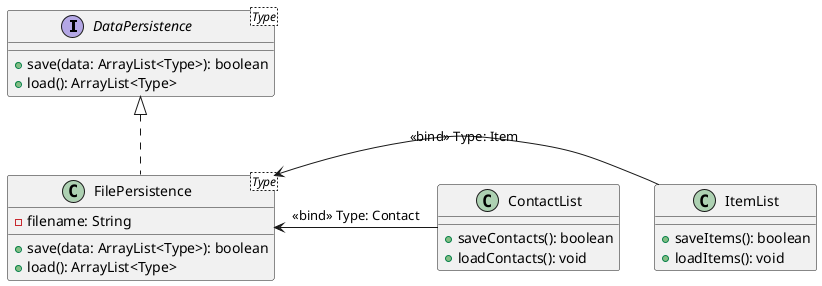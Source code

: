 @startuml
interface DataPersistence<Type> {
    + save(data: ArrayList<Type>): boolean
    + load(): ArrayList<Type>    
}
class FilePersistence<Type> {
    - filename: String
    + save(data: ArrayList<Type>): boolean
    + load(): ArrayList<Type>    
}
DataPersistence <|.. FilePersistence
class ItemList {
    + saveItems(): boolean
    + loadItems(): void
}
ItemList -left-> FilePersistence: <<bind>> Type: Item
class ContactList {
    + saveContacts(): boolean
    + loadContacts(): void
}
ContactList -left-> FilePersistence: <<bind>> Type: Contact
@enduml